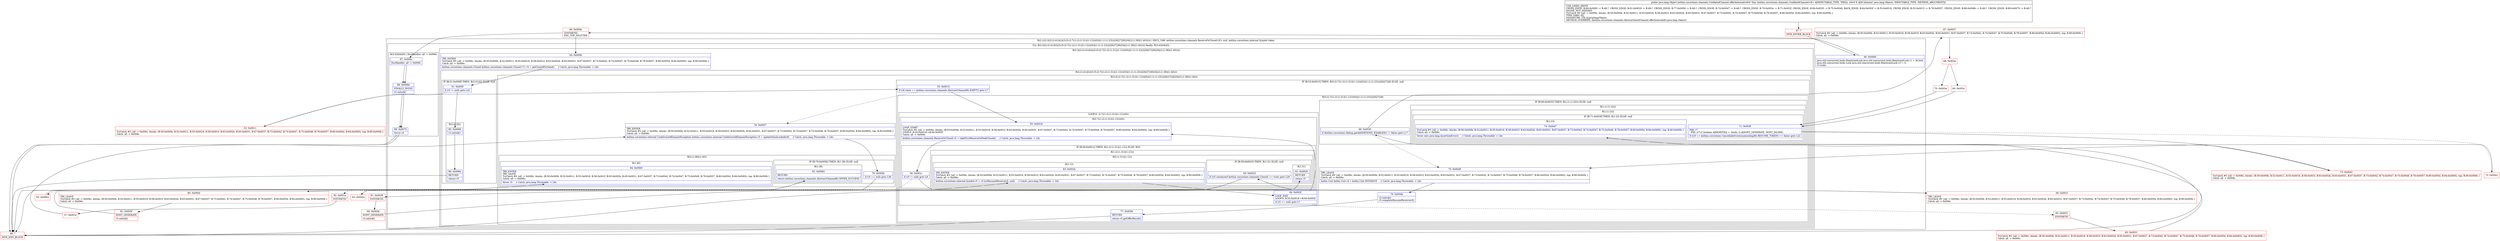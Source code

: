 digraph "CFG forkotlinx.coroutines.channels.ConflatedChannel.offerInternal(Ljava\/lang\/Object;)Ljava\/lang\/Object;" {
subgraph cluster_Region_897156975 {
label = "R(2:1|(2:3|(2:(2:41|42)|(3:(5:(2:7|(1:(2:(1:31)|(1:12)))(0))|(1:(1:(1:23)))|26|27|28)|34|(2:(1:38)|(1:40)))))) | DECL_VAR: kotlinx.coroutines.channels.ReceiveOrClosed\<E\> null, kotlinx.coroutines.internal.Symbol token\l";
node [shape=record,color=blue];
Node_49 [shape=record,label="{49\:\ 0x0000|java.util.concurrent.locks.ReentrantLock java.util.concurrent.locks.ReentrantLock r1 = r8.lock\ljava.util.concurrent.locks.Lock java.util.concurrent.locks.ReentrantLock r3 = r1\lr3.lock()\l}"];
subgraph cluster_TryCatchRegion_2126003342 {
label = "Try: R(2:3|(2:(2:41|42)|(3:(5:(2:7|(1:(2:(1:31)|(1:12)))(0))|(1:(1:(1:23)))|26|27|28)|34|(2:(1:38)|(1:40))))) finally: R(3:43|44|45)";
node [shape=record,color=blue];
subgraph cluster_Region_1966271932 {
label = "R(2:3|(2:(2:41|42)|(3:(5:(2:7|(1:(2:(1:31)|(1:12)))(0))|(1:(1:(1:23)))|26|27|28)|34|(2:(1:38)|(1:40)))))";
node [shape=record,color=blue];
Node_50 [shape=record,label="{50\:\ 0x000b|TRY_ENTER\lTryCatch #0 \{all \-\> 0x006c, blocks: (B:50:0x000b, B:52:0x0011, B:55:0x0018, B:58:0x001f, B:63:0x002b, B:65:0x0031, B:67:0x0037, B:73:0x0042, B:74:0x0047, B:75:0x0048, B:78:0x0057, B:80:0x005d, B:84:0x0065), top: B:90:0x000b \}\lCatch: all \-\> 0x006c\l|kotlinx.coroutines.channels.Closed kotlinx.coroutines.channels.Closed\<?\> r5 = getClosedForSend()     \/\/ Catch: java.lang.Throwable \-\> L6c\l}"];
subgraph cluster_Region_887853173 {
label = "R(2:(2:41|42)|(3:(5:(2:7|(1:(2:(1:31)|(1:12)))(0))|(1:(1:(1:23)))|26|27|28)|34|(2:(1:38)|(1:40))))";
node [shape=record,color=blue];
subgraph cluster_IfRegion_1688512108 {
label = "IF [B:51:0x000f] THEN: R(2:41|42) ELSE: null";
node [shape=record,color=blue];
Node_51 [shape=record,label="{51\:\ 0x000f|if (r5 != null) goto L41\l}"];
subgraph cluster_Region_101905060 {
label = "R(2:41|42)";
node [shape=record,color=blue];
Node_85 [shape=record,label="{85\:\ 0x0066|r3.unlock()\l}"];
Node_86 [shape=record,label="{86\:\ 0x006b|RETURN\l|return r5\l}"];
}
}
subgraph cluster_Region_2108480051 {
label = "R(3:(5:(2:7|(1:(2:(1:31)|(1:12)))(0))|(1:(1:(1:23)))|26|27|28)|34|(2:(1:38)|(1:40)))";
node [shape=record,color=blue];
subgraph cluster_IfRegion_2002119300 {
label = "IF [B:53:0x0015] THEN: R(5:(2:7|(1:(2:(1:31)|(1:12)))(0))|(1:(1:(1:23)))|26|27|28) ELSE: null";
node [shape=record,color=blue];
Node_53 [shape=record,label="{53\:\ 0x0015|if (r8.value == kotlinx.coroutines.channels.AbstractChannelKt.EMPTY) goto L7\l}"];
subgraph cluster_Region_1486364986 {
label = "R(5:(2:7|(1:(2:(1:31)|(1:12)))(0))|(1:(1:(1:23)))|26|27|28)";
node [shape=record,color=blue];
subgraph cluster_LoopRegion_567792510 {
label = "LOOP:0: (2:7|(1:(2:(1:31)|(1:12)))(0))";
node [shape=record,color=blue];
Node_64 [shape=record,label="{64\:\ 0x002f|LOOP_END\lLOOP:0: B:55:0x0018\-\>B:64:0x002f\l|if (r5 == null) goto L7\l}"];
subgraph cluster_Region_411396062 {
label = "R(2:7|(1:(2:(1:31)|(1:12)))(0))";
node [shape=record,color=blue];
Node_55 [shape=record,label="{55\:\ 0x0018|LOOP_START\lTryCatch #0 \{all \-\> 0x006c, blocks: (B:50:0x000b, B:52:0x0011, B:55:0x0018, B:58:0x001f, B:63:0x002b, B:65:0x0031, B:67:0x0037, B:73:0x0042, B:74:0x0047, B:75:0x0048, B:78:0x0057, B:80:0x005d, B:84:0x0065), top: B:90:0x000b \}\lLOOP:0: B:55:0x0018\-\>B:64:0x002f\lCatch: all \-\> 0x006c\l|kotlinx.coroutines.channels.ReceiveOrClosed r5 = takeFirstReceiveOrPeekClosed()     \/\/ Catch: java.lang.Throwable \-\> L6c\l}"];
subgraph cluster_IfRegion_65227711 {
label = "IF [B:56:0x001c] THEN: R(1:(2:(1:31)|(1:12))) ELSE: R(0)";
node [shape=record,color=blue];
Node_56 [shape=record,label="{56\:\ 0x001c|if (r5 != null) goto L9\l}"];
subgraph cluster_Region_779581492 {
label = "R(1:(2:(1:31)|(1:12)))";
node [shape=record,color=blue];
subgraph cluster_Region_286555448 {
label = "R(2:(1:31)|(1:12))";
node [shape=record,color=blue];
subgraph cluster_IfRegion_1258391865 {
label = "IF [B:59:0x0023] THEN: R(1:31) ELSE: null";
node [shape=record,color=blue];
Node_59 [shape=record,label="{59\:\ 0x0023|if ((r5 instanceof kotlinx.coroutines.channels.Closed) == true) goto L29\l}"];
subgraph cluster_Region_200860762 {
label = "R(1:31)";
node [shape=record,color=blue];
Node_61 [shape=record,label="{61\:\ 0x0029|RETURN\l|return r5\l}"];
}
}
subgraph cluster_Region_955304300 {
label = "R(1:12)";
node [shape=record,color=blue];
Node_63 [shape=record,label="{63\:\ 0x002b|TRY_ENTER\lTryCatch #0 \{all \-\> 0x006c, blocks: (B:50:0x000b, B:52:0x0011, B:55:0x0018, B:58:0x001f, B:63:0x002b, B:65:0x0031, B:67:0x0037, B:73:0x0042, B:74:0x0047, B:75:0x0048, B:78:0x0057, B:80:0x005d, B:84:0x0065), top: B:90:0x000b \}\lCatch: all \-\> 0x006c\l|kotlinx.coroutines.internal.Symbol r5 = r5.tryResumeReceive(r9, null)     \/\/ Catch: java.lang.Throwable \-\> L6c\l}"];
}
}
}
subgraph cluster_Region_2039758679 {
label = "R(0)";
node [shape=record,color=blue];
}
}
}
}
subgraph cluster_IfRegion_558758699 {
label = "IF [B:66:0x0035] THEN: R(1:(1:(1:23))) ELSE: null";
node [shape=record,color=blue];
Node_66 [shape=record,label="{66\:\ 0x0035|if (kotlinx.coroutines.Debug.getASSERTIONS_ENABLED() != false) goto L17\l}"];
subgraph cluster_Region_888046062 {
label = "R(1:(1:(1:23)))";
node [shape=record,color=blue];
subgraph cluster_Region_102881270 {
label = "R(1:(1:23))";
node [shape=record,color=blue];
subgraph cluster_IfRegion_1717100092 {
label = "IF [B:71:0x003f] THEN: R(1:23) ELSE: null";
node [shape=record,color=blue];
Node_71 [shape=record,label="{71\:\ 0x003f|PHI: r7 \l  PHI: (r7v2 boolean A[REMOVE]) =  binds: [] A[DONT_GENERATE, DONT_INLINE]\l|if ((r5 == kotlinx.coroutines.CancellableContinuationImplKt.RESUME_TOKEN) == false) goto L22\l}"];
subgraph cluster_Region_1586966242 {
label = "R(1:23)";
node [shape=record,color=blue];
Node_74 [shape=record,label="{74\:\ 0x0047|TryCatch #0 \{all \-\> 0x006c, blocks: (B:50:0x000b, B:52:0x0011, B:55:0x0018, B:58:0x001f, B:63:0x002b, B:65:0x0031, B:67:0x0037, B:73:0x0042, B:74:0x0047, B:75:0x0048, B:78:0x0057, B:80:0x005d, B:84:0x0065), top: B:90:0x000b \}\lCatch: all \-\> 0x006c\l|throw new java.lang.AssertionError()     \/\/ Catch: java.lang.Throwable \-\> L6c\l}"];
}
}
}
}
}
Node_75 [shape=record,label="{75\:\ 0x0048|TRY_LEAVE\lTryCatch #0 \{all \-\> 0x006c, blocks: (B:50:0x000b, B:52:0x0011, B:55:0x0018, B:58:0x001f, B:63:0x002b, B:65:0x0031, B:67:0x0037, B:73:0x0042, B:74:0x0047, B:75:0x0048, B:78:0x0057, B:80:0x005d, B:84:0x0065), top: B:90:0x000b \}\lCatch: all \-\> 0x006c\l|kotlin.Unit kotlin.Unit r4 = kotlin.Unit.INSTANCE     \/\/ Catch: java.lang.Throwable \-\> L6c\l}"];
Node_76 [shape=record,label="{76\:\ 0x004b|r3.unlock()\lr5.completeResumeReceive(r9)\l}"];
Node_77 [shape=record,label="{77\:\ 0x0056|RETURN\l|return r5.getOfferResult()\l}"];
}
}
Node_78 [shape=record,label="{78\:\ 0x0057|TRY_ENTER\lTryCatch #0 \{all \-\> 0x006c, blocks: (B:50:0x000b, B:52:0x0011, B:55:0x0018, B:58:0x001f, B:63:0x002b, B:65:0x0031, B:67:0x0037, B:73:0x0042, B:74:0x0047, B:75:0x0048, B:78:0x0057, B:80:0x005d, B:84:0x0065), top: B:90:0x000b \}\lCatch: all \-\> 0x006c\l|kotlinx.coroutines.internal.UndeliveredElementException kotlinx.coroutines.internal.UndeliveredElementException r5 = updateValueLocked(r9)     \/\/ Catch: java.lang.Throwable \-\> L6c\l}"];
subgraph cluster_Region_281875128 {
label = "R(2:(1:38)|(1:40))";
node [shape=record,color=blue];
subgraph cluster_IfRegion_1005480066 {
label = "IF [B:79:0x005b] THEN: R(1:38) ELSE: null";
node [shape=record,color=blue];
Node_79 [shape=record,label="{79\:\ 0x005b|if (r5 == null) goto L36\l}"];
subgraph cluster_Region_1357648062 {
label = "R(1:38)";
node [shape=record,color=blue];
Node_82 [shape=record,label="{82\:\ 0x0062|RETURN\l|return kotlinx.coroutines.channels.AbstractChannelKt.OFFER_SUCCESS\l}"];
}
}
subgraph cluster_Region_1507016014 {
label = "R(1:40)";
node [shape=record,color=blue];
Node_84 [shape=record,label="{84\:\ 0x0065|TRY_ENTER\lTRY_LEAVE\lTryCatch #0 \{all \-\> 0x006c, blocks: (B:50:0x000b, B:52:0x0011, B:55:0x0018, B:58:0x001f, B:63:0x002b, B:65:0x0031, B:67:0x0037, B:73:0x0042, B:74:0x0047, B:75:0x0048, B:78:0x0057, B:80:0x005d, B:84:0x0065), top: B:90:0x000b \}\lCatch: all \-\> 0x006c\l|throw r5     \/\/ Catch: java.lang.Throwable \-\> L6c\l}"];
}
}
}
}
}
subgraph cluster_Region_210325949 {
label = "R(3:43|44|45) | ExcHandler: all \-\> 0x006c\l";
node [shape=record,color=blue];
Node_87 [shape=record,label="{87\:\ 0x006c|ExcHandler: all \-\> 0x006c\l}"];
Node_88 [shape=record,label="{88\:\ 0x006d|FINALLY_INSNS\l|r3.unlock()\l}"];
Node_89 [shape=record,label="{89\:\ 0x0070|throw r4\l}"];
}
}
}
subgraph cluster_Region_210325949 {
label = "R(3:43|44|45) | ExcHandler: all \-\> 0x006c\l";
node [shape=record,color=blue];
Node_87 [shape=record,label="{87\:\ 0x006c|ExcHandler: all \-\> 0x006c\l}"];
Node_88 [shape=record,label="{88\:\ 0x006d|FINALLY_INSNS\l|r3.unlock()\l}"];
Node_89 [shape=record,label="{89\:\ 0x0070|throw r4\l}"];
}
Node_47 [shape=record,color=red,label="{47\:\ ?|MTH_ENTER_BLOCK\l}"];
Node_90 [shape=record,color=red,label="{90\:\ 0x000b|SYNTHETIC\lEXC_TOP_SPLITTER\l}"];
Node_52 [shape=record,color=red,label="{52\:\ 0x0011|TryCatch #0 \{all \-\> 0x006c, blocks: (B:50:0x000b, B:52:0x0011, B:55:0x0018, B:58:0x001f, B:63:0x002b, B:65:0x0031, B:67:0x0037, B:73:0x0042, B:74:0x0047, B:75:0x0048, B:78:0x0057, B:80:0x005d, B:84:0x0065), top: B:90:0x000b \}\lCatch: all \-\> 0x006c\l}"];
Node_58 [shape=record,color=red,label="{58\:\ 0x001f|TRY_LEAVE\lTryCatch #0 \{all \-\> 0x006c, blocks: (B:50:0x000b, B:52:0x0011, B:55:0x0018, B:58:0x001f, B:63:0x002b, B:65:0x0031, B:67:0x0037, B:73:0x0042, B:74:0x0047, B:75:0x0048, B:78:0x0057, B:80:0x005d, B:84:0x0065), top: B:90:0x000b \}\lCatch: all \-\> 0x006c\l}"];
Node_62 [shape=record,color=red,label="{62\:\ 0x002a}"];
Node_93 [shape=record,color=red,label="{93\:\ 0x0031|SYNTHETIC\l}"];
Node_65 [shape=record,color=red,label="{65\:\ 0x0031|TryCatch #0 \{all \-\> 0x006c, blocks: (B:50:0x000b, B:52:0x0011, B:55:0x0018, B:58:0x001f, B:63:0x002b, B:65:0x0031, B:67:0x0037, B:73:0x0042, B:74:0x0047, B:75:0x0048, B:78:0x0057, B:80:0x005d, B:84:0x0065), top: B:90:0x000b \}\lCatch: all \-\> 0x006c\l}"];
Node_67 [shape=record,color=red,label="{67\:\ 0x0037|TryCatch #0 \{all \-\> 0x006c, blocks: (B:50:0x000b, B:52:0x0011, B:55:0x0018, B:58:0x001f, B:63:0x002b, B:65:0x0031, B:67:0x0037, B:73:0x0042, B:74:0x0047, B:75:0x0048, B:78:0x0057, B:80:0x005d, B:84:0x0065), top: B:90:0x000b \}\lCatch: all \-\> 0x006c\l}"];
Node_68 [shape=record,color=red,label="{68\:\ 0x003a}"];
Node_69 [shape=record,color=red,label="{69\:\ 0x003c}"];
Node_72 [shape=record,color=red,label="{72\:\ 0x0041}"];
Node_73 [shape=record,color=red,label="{73\:\ 0x0042|TryCatch #0 \{all \-\> 0x006c, blocks: (B:50:0x000b, B:52:0x0011, B:55:0x0018, B:58:0x001f, B:63:0x002b, B:65:0x0031, B:67:0x0037, B:73:0x0042, B:74:0x0047, B:75:0x0048, B:78:0x0057, B:80:0x005d, B:84:0x0065), top: B:90:0x000b \}\lCatch: all \-\> 0x006c\l}"];
Node_48 [shape=record,color=red,label="{48\:\ ?|MTH_EXIT_BLOCK\l}"];
Node_70 [shape=record,color=red,label="{70\:\ 0x003e}"];
Node_91 [shape=record,color=red,label="{91\:\ 0x0026|SYNTHETIC\l}"];
Node_60 [shape=record,color=red,label="{60\:\ 0x0026|DONT_GENERATE\l|r3.unlock()\l}"];
Node_92 [shape=record,color=red,label="{92\:\ 0x001e|SYNTHETIC\l}"];
Node_57 [shape=record,color=red,label="{57\:\ 0x001e}"];
Node_80 [shape=record,color=red,label="{80\:\ 0x005d|TRY_LEAVE\lTryCatch #0 \{all \-\> 0x006c, blocks: (B:50:0x000b, B:52:0x0011, B:55:0x0018, B:58:0x001f, B:63:0x002b, B:65:0x0031, B:67:0x0037, B:73:0x0042, B:74:0x0047, B:75:0x0048, B:78:0x0057, B:80:0x005d, B:84:0x0065), top: B:90:0x000b \}\lCatch: all \-\> 0x006c\l}"];
Node_81 [shape=record,color=red,label="{81\:\ 0x005f|DONT_GENERATE\l|r3.unlock()\l}"];
Node_83 [shape=record,color=red,label="{83\:\ 0x0063}"];
MethodNode[shape=record,label="{public java.lang.Object kotlinx.coroutines.channels.ConflatedChannel.offerInternal((r8v0 'this' kotlinx.coroutines.channels.ConflatedChannel\<E\> A[IMMUTABLE_TYPE, THIS]), (r9v0 E A[D('element' java.lang.Object), IMMUTABLE_TYPE, METHOD_ARGUMENT]))  | USE_LINES_HINTS\lCROSS_EDGE: B:84:0x0065 \-\> B:48:?, CROSS_EDGE: B:61:0x0029 \-\> B:48:?, CROSS_EDGE: B:77:0x0056 \-\> B:48:?, CROSS_EDGE: B:74:0x0047 \-\> B:48:?, CROSS_EDGE: B:70:0x003e \-\> B:71:0x003f, CROSS_EDGE: B:66:0x0035 \-\> B:75:0x0048, BACK_EDGE: B:64:0x002f \-\> B:55:0x0018, CROSS_EDGE: B:53:0x0015 \-\> B:78:0x0057, CROSS_EDGE: B:86:0x006b \-\> B:48:?, CROSS_EDGE: B:89:0x0070 \-\> B:48:?\lINLINE_NOT_NEEDED\lTryCatch #0 \{all \-\> 0x006c, blocks: (B:50:0x000b, B:52:0x0011, B:55:0x0018, B:58:0x001f, B:63:0x002b, B:65:0x0031, B:67:0x0037, B:73:0x0042, B:74:0x0047, B:75:0x0048, B:78:0x0057, B:80:0x005d, B:84:0x0065), top: B:90:0x000b \}\lTYPE_VARS: [E]\lSIGNATURE: (TE;)Ljava\/lang\/Object;\lMETHOD_OVERRIDE: [kotlinx.coroutines.channels.AbstractSendChannel.offerInternal(E):java.lang.Object]\l}"];
MethodNode -> Node_47;Node_49 -> Node_90;
Node_50 -> Node_51;
Node_51 -> Node_52[style=dashed];
Node_51 -> Node_85;
Node_85 -> Node_86;
Node_86 -> Node_48;
Node_53 -> Node_55;
Node_53 -> Node_78[style=dashed];
Node_64 -> Node_55;
Node_64 -> Node_93[style=dashed];
Node_55 -> Node_56;
Node_56 -> Node_58;
Node_56 -> Node_92[style=dashed];
Node_59 -> Node_62[style=dashed];
Node_59 -> Node_91;
Node_61 -> Node_48;
Node_63 -> Node_64;
Node_66 -> Node_67;
Node_66 -> Node_75[style=dashed];
Node_71 -> Node_72[style=dashed];
Node_71 -> Node_73;
Node_74 -> Node_48;
Node_75 -> Node_76;
Node_76 -> Node_77;
Node_77 -> Node_48;
Node_78 -> Node_79;
Node_79 -> Node_80;
Node_79 -> Node_83[style=dashed];
Node_82 -> Node_48;
Node_84 -> Node_48;
Node_87 -> Node_88;
Node_88 -> Node_89;
Node_89 -> Node_48;
Node_87 -> Node_88;
Node_88 -> Node_89;
Node_89 -> Node_48;
Node_47 -> Node_49;
Node_90 -> Node_50;
Node_90 -> Node_87;
Node_52 -> Node_53;
Node_58 -> Node_59;
Node_62 -> Node_63;
Node_93 -> Node_65;
Node_65 -> Node_66;
Node_67 -> Node_68;
Node_68 -> Node_69;
Node_68 -> Node_70;
Node_69 -> Node_71;
Node_72 -> Node_75;
Node_73 -> Node_74;
Node_70 -> Node_71;
Node_91 -> Node_60;
Node_60 -> Node_61;
Node_92 -> Node_57;
Node_57 -> Node_78;
Node_80 -> Node_81;
Node_81 -> Node_82;
Node_83 -> Node_84;
}

